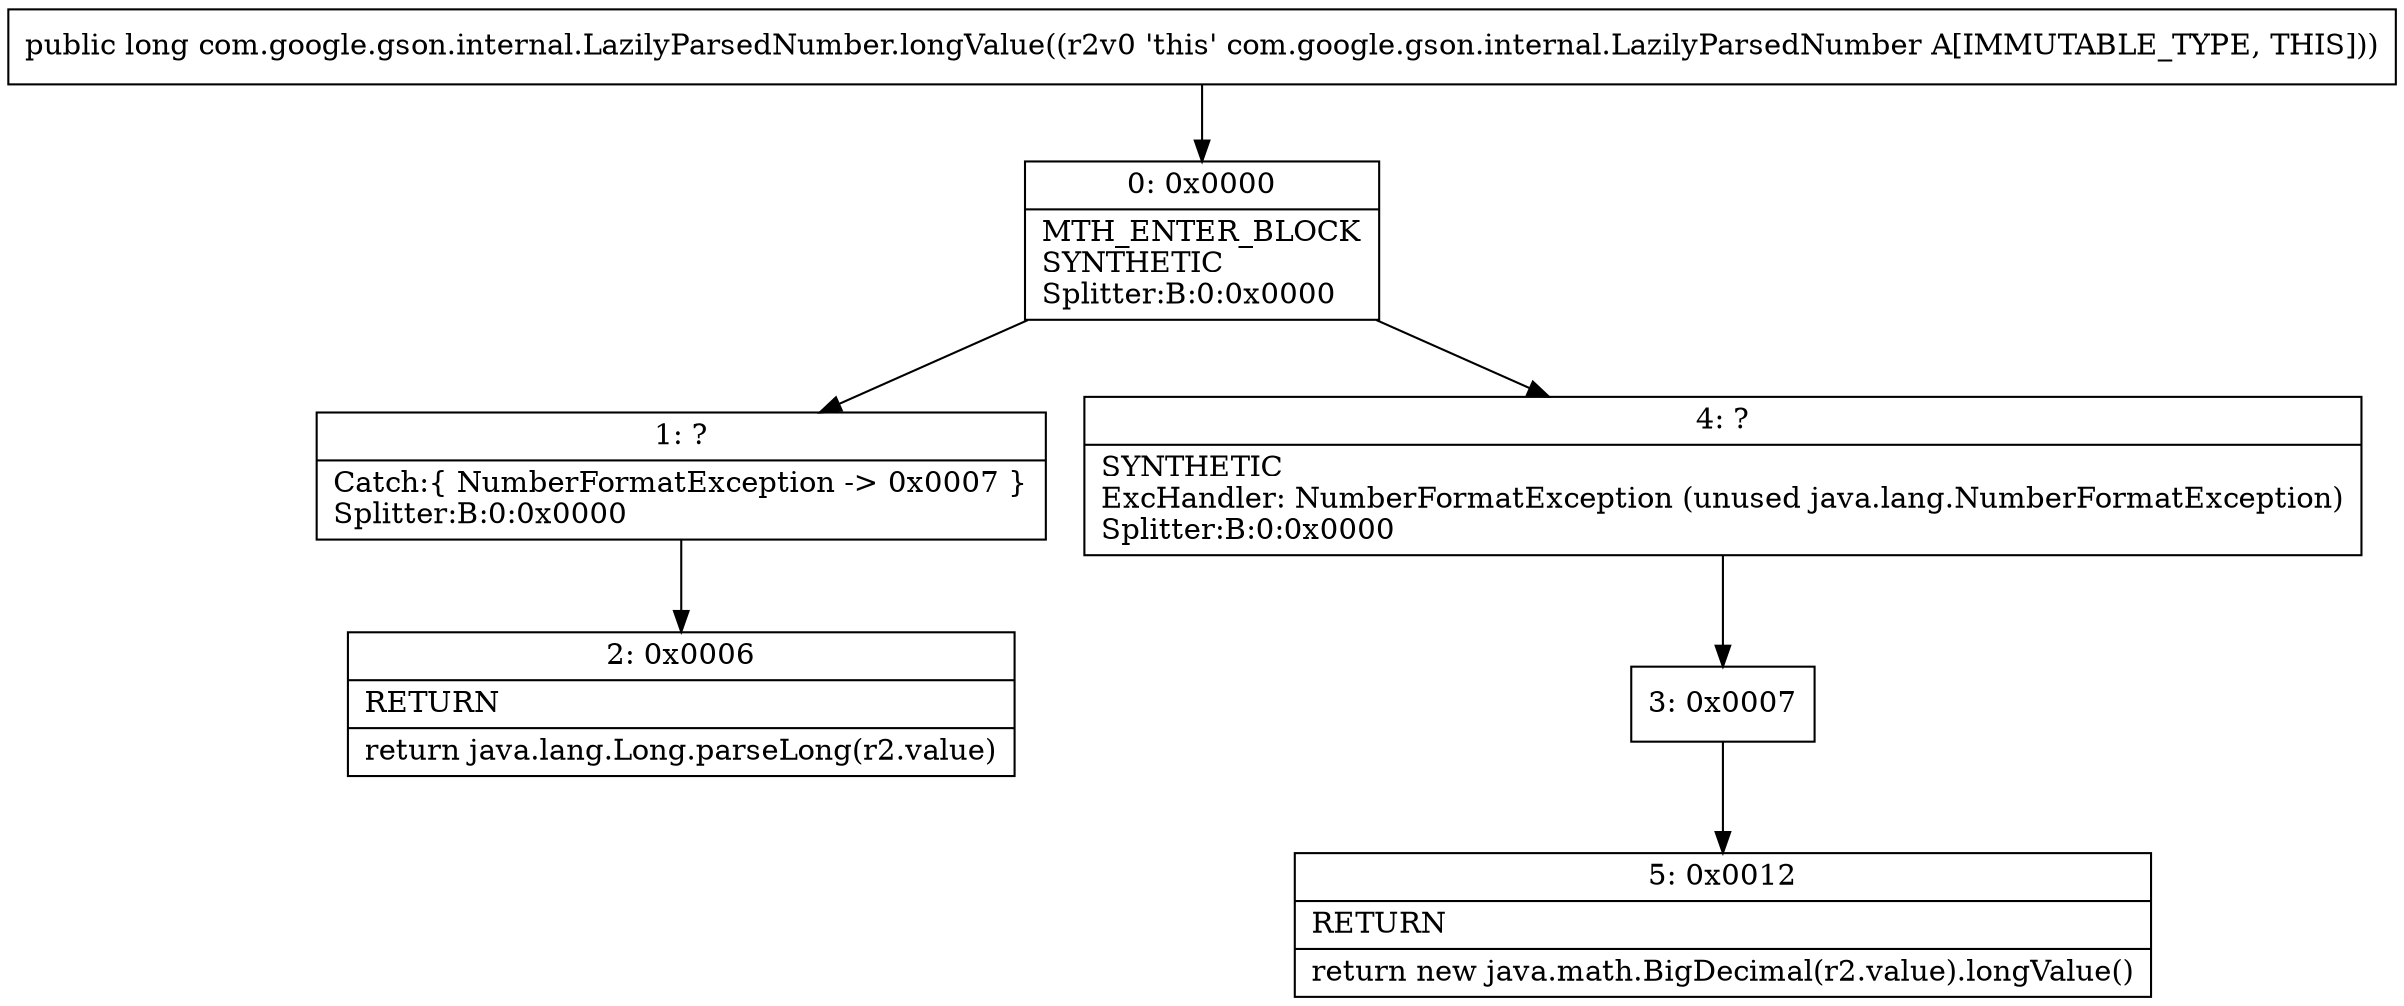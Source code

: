 digraph "CFG forcom.google.gson.internal.LazilyParsedNumber.longValue()J" {
Node_0 [shape=record,label="{0\:\ 0x0000|MTH_ENTER_BLOCK\lSYNTHETIC\lSplitter:B:0:0x0000\l}"];
Node_1 [shape=record,label="{1\:\ ?|Catch:\{ NumberFormatException \-\> 0x0007 \}\lSplitter:B:0:0x0000\l}"];
Node_2 [shape=record,label="{2\:\ 0x0006|RETURN\l|return java.lang.Long.parseLong(r2.value)\l}"];
Node_3 [shape=record,label="{3\:\ 0x0007}"];
Node_4 [shape=record,label="{4\:\ ?|SYNTHETIC\lExcHandler: NumberFormatException (unused java.lang.NumberFormatException)\lSplitter:B:0:0x0000\l}"];
Node_5 [shape=record,label="{5\:\ 0x0012|RETURN\l|return new java.math.BigDecimal(r2.value).longValue()\l}"];
MethodNode[shape=record,label="{public long com.google.gson.internal.LazilyParsedNumber.longValue((r2v0 'this' com.google.gson.internal.LazilyParsedNumber A[IMMUTABLE_TYPE, THIS])) }"];
MethodNode -> Node_0;
Node_0 -> Node_1;
Node_0 -> Node_4;
Node_1 -> Node_2;
Node_3 -> Node_5;
Node_4 -> Node_3;
}

